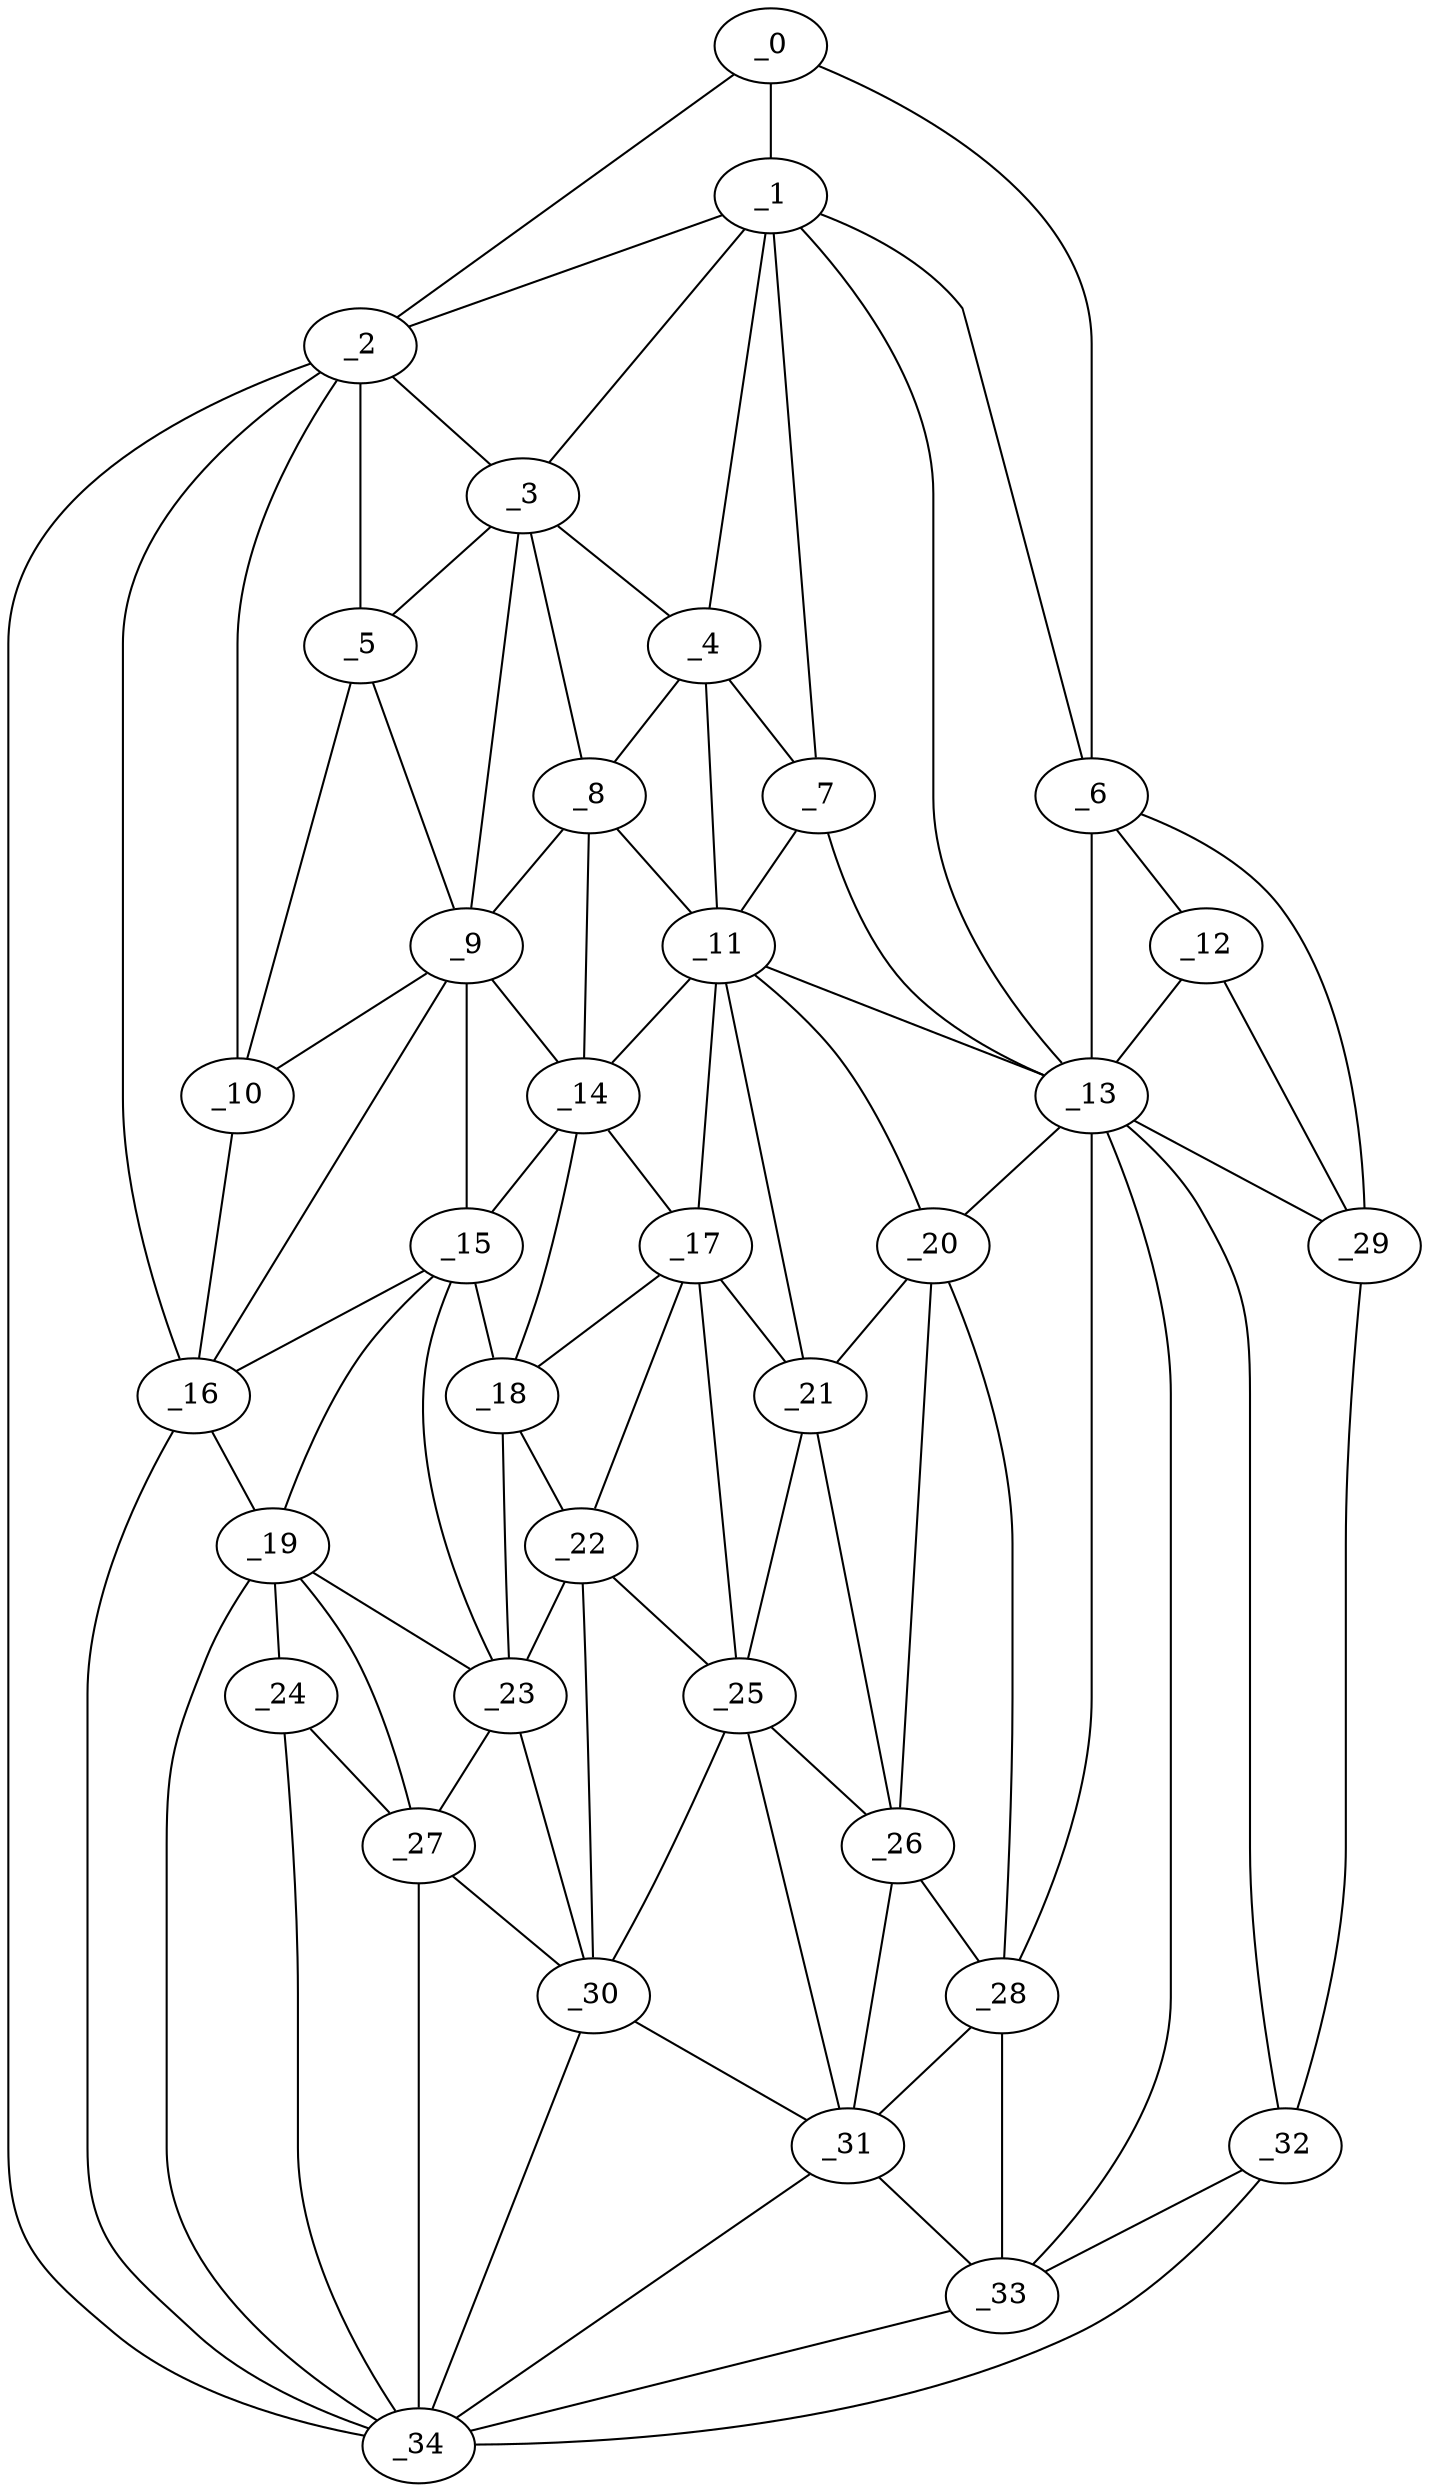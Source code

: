 graph "obj9__345.gxl" {
	_0	 [x=25,
		y=17];
	_1	 [x=28,
		y=37];
	_0 -- _1	 [valence=2];
	_2	 [x=29,
		y=123];
	_0 -- _2	 [valence=1];
	_6	 [x=52,
		y=14];
	_0 -- _6	 [valence=1];
	_1 -- _2	 [valence=1];
	_3	 [x=34,
		y=95];
	_1 -- _3	 [valence=2];
	_4	 [x=51,
		y=60];
	_1 -- _4	 [valence=2];
	_1 -- _6	 [valence=1];
	_7	 [x=52,
		y=57];
	_1 -- _7	 [valence=1];
	_13	 [x=66,
		y=43];
	_1 -- _13	 [valence=2];
	_2 -- _3	 [valence=2];
	_5	 [x=51,
		y=99];
	_2 -- _5	 [valence=1];
	_10	 [x=58,
		y=107];
	_2 -- _10	 [valence=1];
	_16	 [x=68,
		y=107];
	_2 -- _16	 [valence=1];
	_34	 [x=103,
		y=117];
	_2 -- _34	 [valence=1];
	_3 -- _4	 [valence=1];
	_3 -- _5	 [valence=1];
	_8	 [x=56,
		y=79];
	_3 -- _8	 [valence=2];
	_9	 [x=57,
		y=91];
	_3 -- _9	 [valence=2];
	_4 -- _7	 [valence=1];
	_4 -- _8	 [valence=2];
	_11	 [x=61,
		y=62];
	_4 -- _11	 [valence=1];
	_5 -- _9	 [valence=2];
	_5 -- _10	 [valence=2];
	_12	 [x=63,
		y=18];
	_6 -- _12	 [valence=2];
	_6 -- _13	 [valence=2];
	_29	 [x=89,
		y=12];
	_6 -- _29	 [valence=1];
	_7 -- _11	 [valence=2];
	_7 -- _13	 [valence=2];
	_8 -- _9	 [valence=2];
	_8 -- _11	 [valence=1];
	_14	 [x=66,
		y=81];
	_8 -- _14	 [valence=2];
	_9 -- _10	 [valence=1];
	_9 -- _14	 [valence=2];
	_15	 [x=68,
		y=90];
	_9 -- _15	 [valence=2];
	_9 -- _16	 [valence=2];
	_10 -- _16	 [valence=2];
	_11 -- _13	 [valence=2];
	_11 -- _14	 [valence=2];
	_17	 [x=70,
		y=81];
	_11 -- _17	 [valence=1];
	_20	 [x=75,
		y=53];
	_11 -- _20	 [valence=2];
	_21	 [x=76,
		y=61];
	_11 -- _21	 [valence=1];
	_12 -- _13	 [valence=1];
	_12 -- _29	 [valence=2];
	_13 -- _20	 [valence=2];
	_28	 [x=86,
		y=52];
	_13 -- _28	 [valence=2];
	_13 -- _29	 [valence=2];
	_32	 [x=101,
		y=30];
	_13 -- _32	 [valence=2];
	_33	 [x=101,
		y=34];
	_13 -- _33	 [valence=1];
	_14 -- _15	 [valence=2];
	_14 -- _17	 [valence=2];
	_18	 [x=70,
		y=87];
	_14 -- _18	 [valence=2];
	_15 -- _16	 [valence=2];
	_15 -- _18	 [valence=2];
	_19	 [x=73,
		y=106];
	_15 -- _19	 [valence=2];
	_23	 [x=80,
		y=88];
	_15 -- _23	 [valence=2];
	_16 -- _19	 [valence=1];
	_16 -- _34	 [valence=2];
	_17 -- _18	 [valence=1];
	_17 -- _21	 [valence=2];
	_22	 [x=80,
		y=80];
	_17 -- _22	 [valence=2];
	_25	 [x=82,
		y=76];
	_17 -- _25	 [valence=2];
	_18 -- _22	 [valence=2];
	_18 -- _23	 [valence=2];
	_19 -- _23	 [valence=1];
	_24	 [x=81,
		y=105];
	_19 -- _24	 [valence=1];
	_27	 [x=85,
		y=96];
	_19 -- _27	 [valence=1];
	_19 -- _34	 [valence=2];
	_20 -- _21	 [valence=2];
	_26	 [x=84,
		y=58];
	_20 -- _26	 [valence=2];
	_20 -- _28	 [valence=1];
	_21 -- _25	 [valence=2];
	_21 -- _26	 [valence=2];
	_22 -- _23	 [valence=2];
	_22 -- _25	 [valence=1];
	_30	 [x=97,
		y=89];
	_22 -- _30	 [valence=2];
	_23 -- _27	 [valence=1];
	_23 -- _30	 [valence=2];
	_24 -- _27	 [valence=2];
	_24 -- _34	 [valence=2];
	_25 -- _26	 [valence=2];
	_25 -- _30	 [valence=2];
	_31	 [x=98,
		y=70];
	_25 -- _31	 [valence=1];
	_26 -- _28	 [valence=2];
	_26 -- _31	 [valence=1];
	_27 -- _30	 [valence=2];
	_27 -- _34	 [valence=1];
	_28 -- _31	 [valence=2];
	_28 -- _33	 [valence=2];
	_29 -- _32	 [valence=1];
	_30 -- _31	 [valence=1];
	_30 -- _34	 [valence=1];
	_31 -- _33	 [valence=1];
	_31 -- _34	 [valence=2];
	_32 -- _33	 [valence=1];
	_32 -- _34	 [valence=1];
	_33 -- _34	 [valence=2];
}
